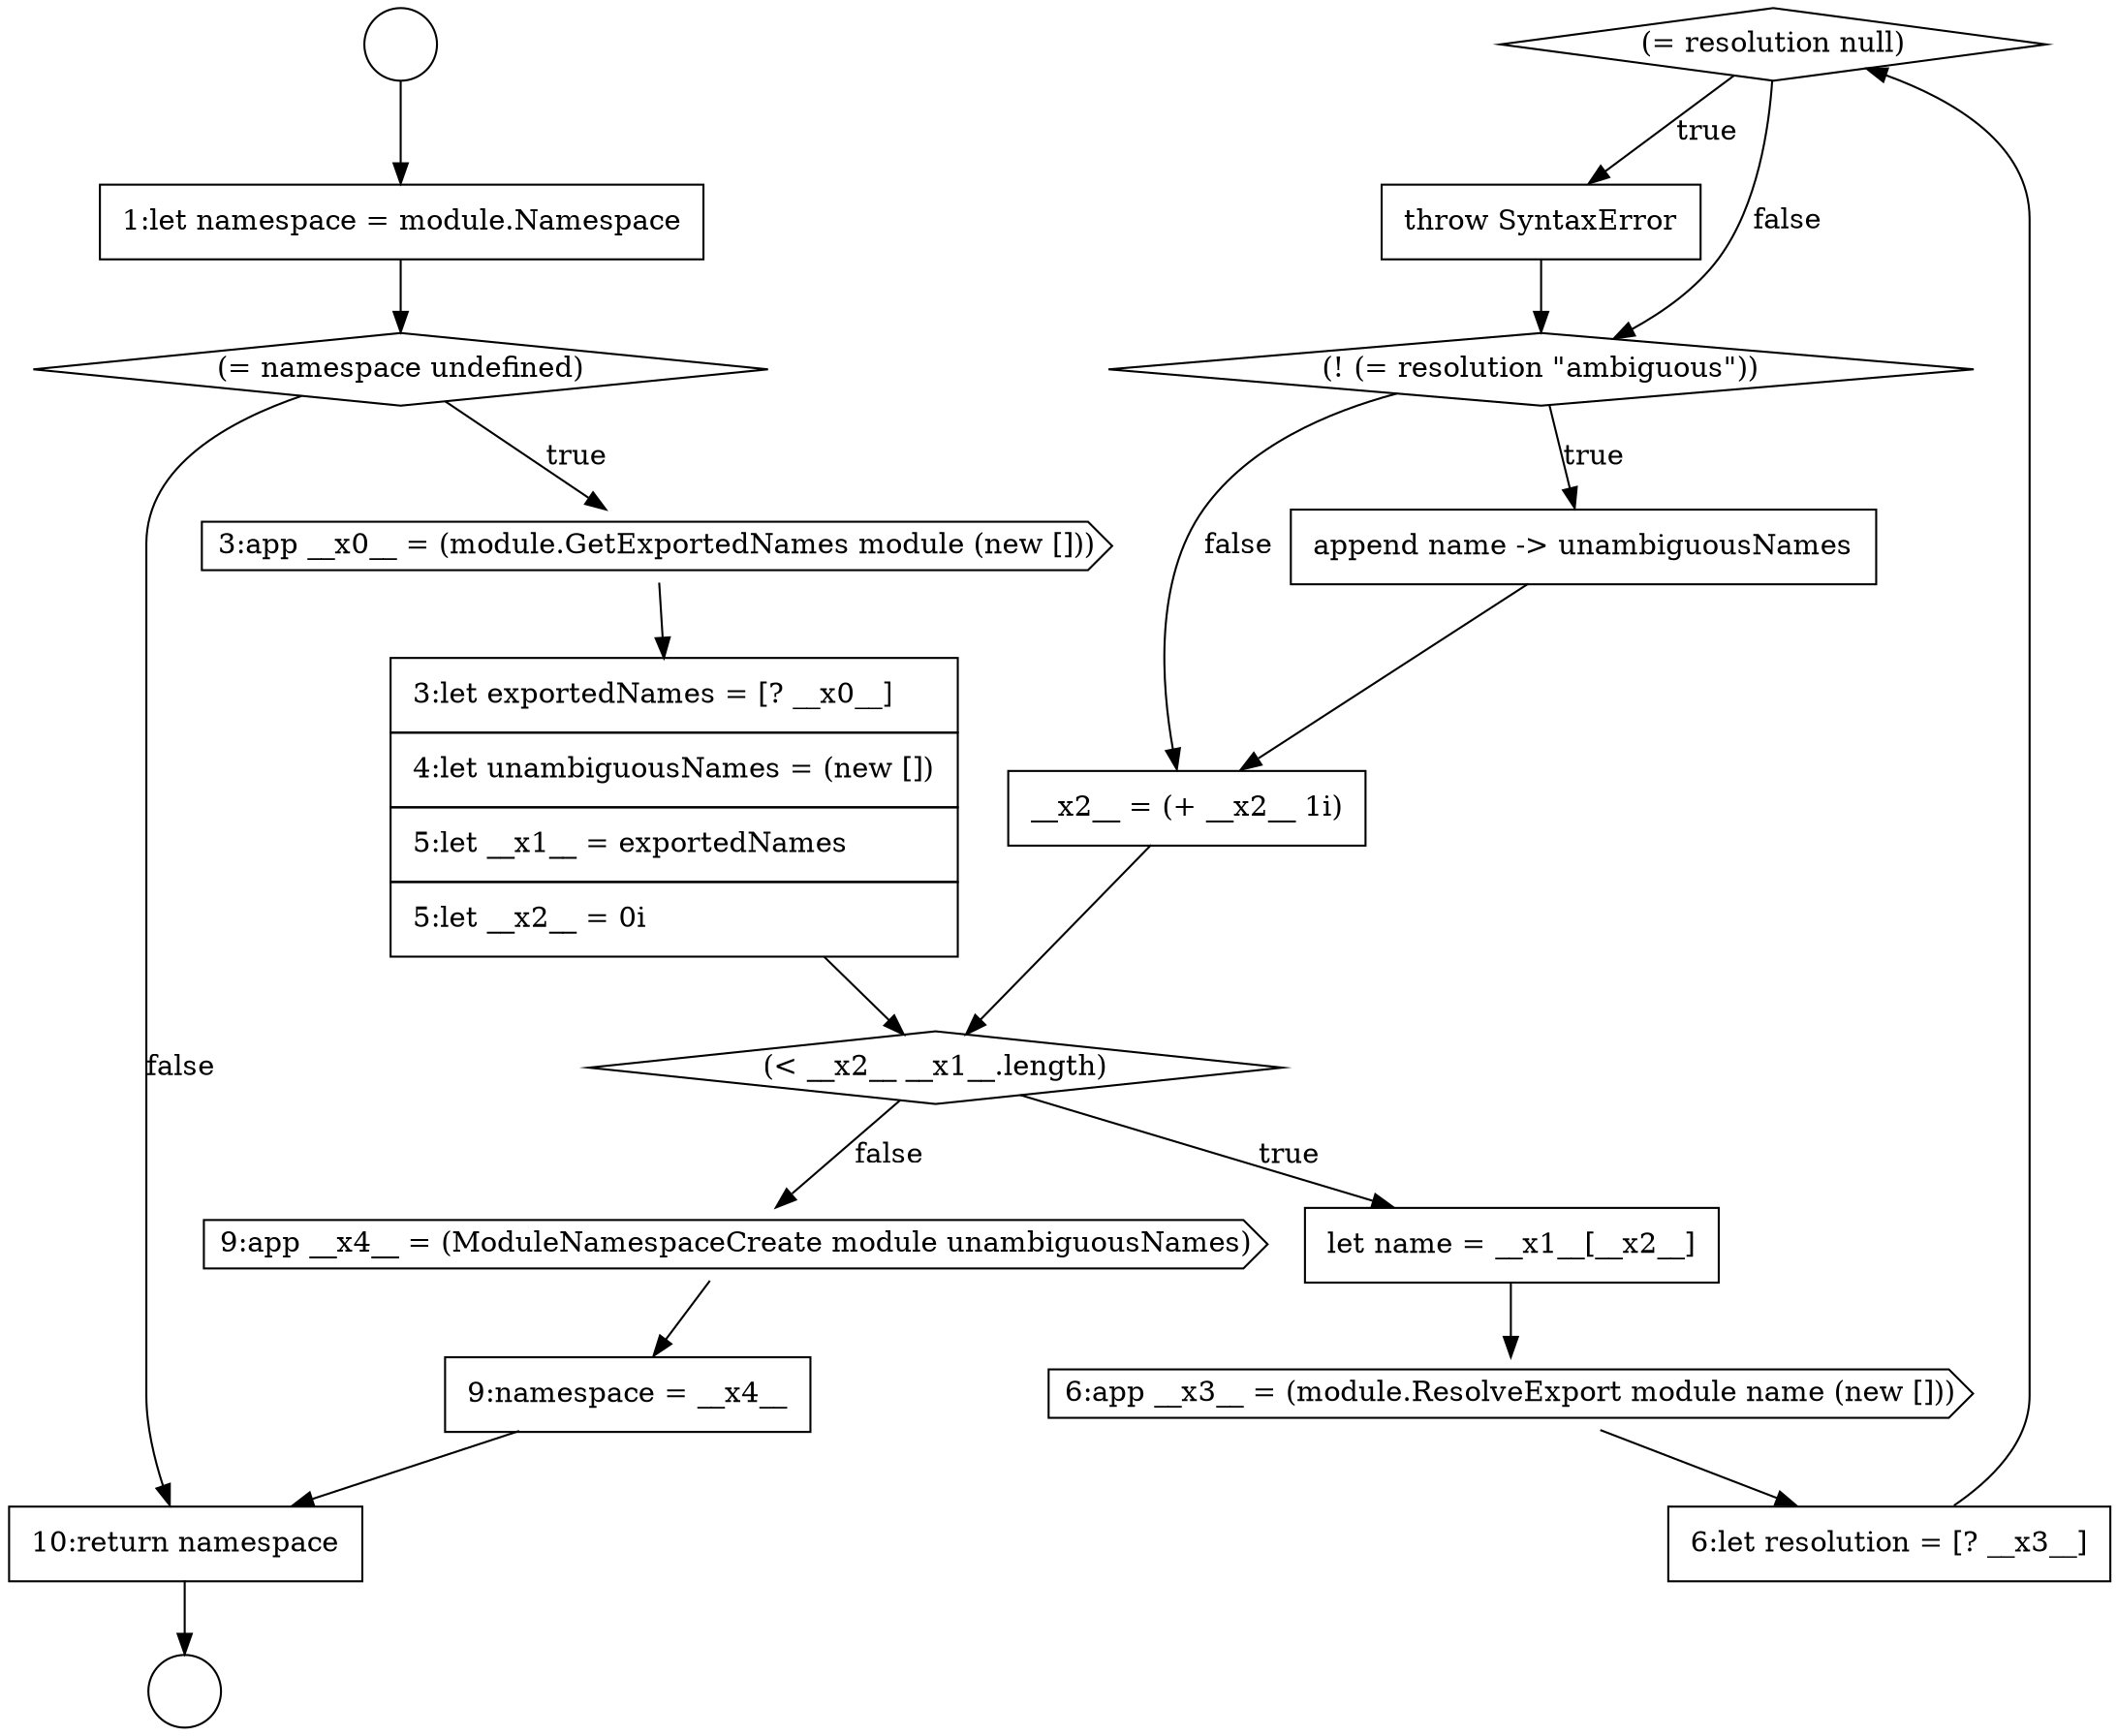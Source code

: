 digraph {
  node10125 [shape=diamond, label=<<font color="black">(= resolution null)</font>> color="black" fillcolor="white" style=filled]
  node10121 [shape=diamond, label=<<font color="black">(&lt; __x2__ __x1__.length)</font>> color="black" fillcolor="white" style=filled]
  node10117 [shape=none, margin=0, label=<<font color="black">
    <table border="0" cellborder="1" cellspacing="0" cellpadding="10">
      <tr><td align="left">1:let namespace = module.Namespace</td></tr>
    </table>
  </font>> color="black" fillcolor="white" style=filled]
  node10116 [shape=circle label=" " color="black" fillcolor="white" style=filled]
  node10120 [shape=none, margin=0, label=<<font color="black">
    <table border="0" cellborder="1" cellspacing="0" cellpadding="10">
      <tr><td align="left">3:let exportedNames = [? __x0__]</td></tr>
      <tr><td align="left">4:let unambiguousNames = (new [])</td></tr>
      <tr><td align="left">5:let __x1__ = exportedNames</td></tr>
      <tr><td align="left">5:let __x2__ = 0i</td></tr>
    </table>
  </font>> color="black" fillcolor="white" style=filled]
  node10122 [shape=none, margin=0, label=<<font color="black">
    <table border="0" cellborder="1" cellspacing="0" cellpadding="10">
      <tr><td align="left">let name = __x1__[__x2__]</td></tr>
    </table>
  </font>> color="black" fillcolor="white" style=filled]
  node10127 [shape=diamond, label=<<font color="black">(! (= resolution &quot;ambiguous&quot;))</font>> color="black" fillcolor="white" style=filled]
  node10130 [shape=cds, label=<<font color="black">9:app __x4__ = (ModuleNamespaceCreate module unambiguousNames)</font>> color="black" fillcolor="white" style=filled]
  node10115 [shape=circle label=" " color="black" fillcolor="white" style=filled]
  node10119 [shape=cds, label=<<font color="black">3:app __x0__ = (module.GetExportedNames module (new []))</font>> color="black" fillcolor="white" style=filled]
  node10132 [shape=none, margin=0, label=<<font color="black">
    <table border="0" cellborder="1" cellspacing="0" cellpadding="10">
      <tr><td align="left">10:return namespace</td></tr>
    </table>
  </font>> color="black" fillcolor="white" style=filled]
  node10123 [shape=cds, label=<<font color="black">6:app __x3__ = (module.ResolveExport module name (new []))</font>> color="black" fillcolor="white" style=filled]
  node10124 [shape=none, margin=0, label=<<font color="black">
    <table border="0" cellborder="1" cellspacing="0" cellpadding="10">
      <tr><td align="left">6:let resolution = [? __x3__]</td></tr>
    </table>
  </font>> color="black" fillcolor="white" style=filled]
  node10118 [shape=diamond, label=<<font color="black">(= namespace undefined)</font>> color="black" fillcolor="white" style=filled]
  node10131 [shape=none, margin=0, label=<<font color="black">
    <table border="0" cellborder="1" cellspacing="0" cellpadding="10">
      <tr><td align="left">9:namespace = __x4__</td></tr>
    </table>
  </font>> color="black" fillcolor="white" style=filled]
  node10126 [shape=none, margin=0, label=<<font color="black">
    <table border="0" cellborder="1" cellspacing="0" cellpadding="10">
      <tr><td align="left">throw SyntaxError</td></tr>
    </table>
  </font>> color="black" fillcolor="white" style=filled]
  node10129 [shape=none, margin=0, label=<<font color="black">
    <table border="0" cellborder="1" cellspacing="0" cellpadding="10">
      <tr><td align="left">__x2__ = (+ __x2__ 1i)</td></tr>
    </table>
  </font>> color="black" fillcolor="white" style=filled]
  node10128 [shape=none, margin=0, label=<<font color="black">
    <table border="0" cellborder="1" cellspacing="0" cellpadding="10">
      <tr><td align="left">append name -&gt; unambiguousNames</td></tr>
    </table>
  </font>> color="black" fillcolor="white" style=filled]
  node10132 -> node10116 [ color="black"]
  node10120 -> node10121 [ color="black"]
  node10115 -> node10117 [ color="black"]
  node10131 -> node10132 [ color="black"]
  node10126 -> node10127 [ color="black"]
  node10125 -> node10126 [label=<<font color="black">true</font>> color="black"]
  node10125 -> node10127 [label=<<font color="black">false</font>> color="black"]
  node10121 -> node10122 [label=<<font color="black">true</font>> color="black"]
  node10121 -> node10130 [label=<<font color="black">false</font>> color="black"]
  node10124 -> node10125 [ color="black"]
  node10119 -> node10120 [ color="black"]
  node10118 -> node10119 [label=<<font color="black">true</font>> color="black"]
  node10118 -> node10132 [label=<<font color="black">false</font>> color="black"]
  node10129 -> node10121 [ color="black"]
  node10127 -> node10128 [label=<<font color="black">true</font>> color="black"]
  node10127 -> node10129 [label=<<font color="black">false</font>> color="black"]
  node10117 -> node10118 [ color="black"]
  node10128 -> node10129 [ color="black"]
  node10122 -> node10123 [ color="black"]
  node10130 -> node10131 [ color="black"]
  node10123 -> node10124 [ color="black"]
}

